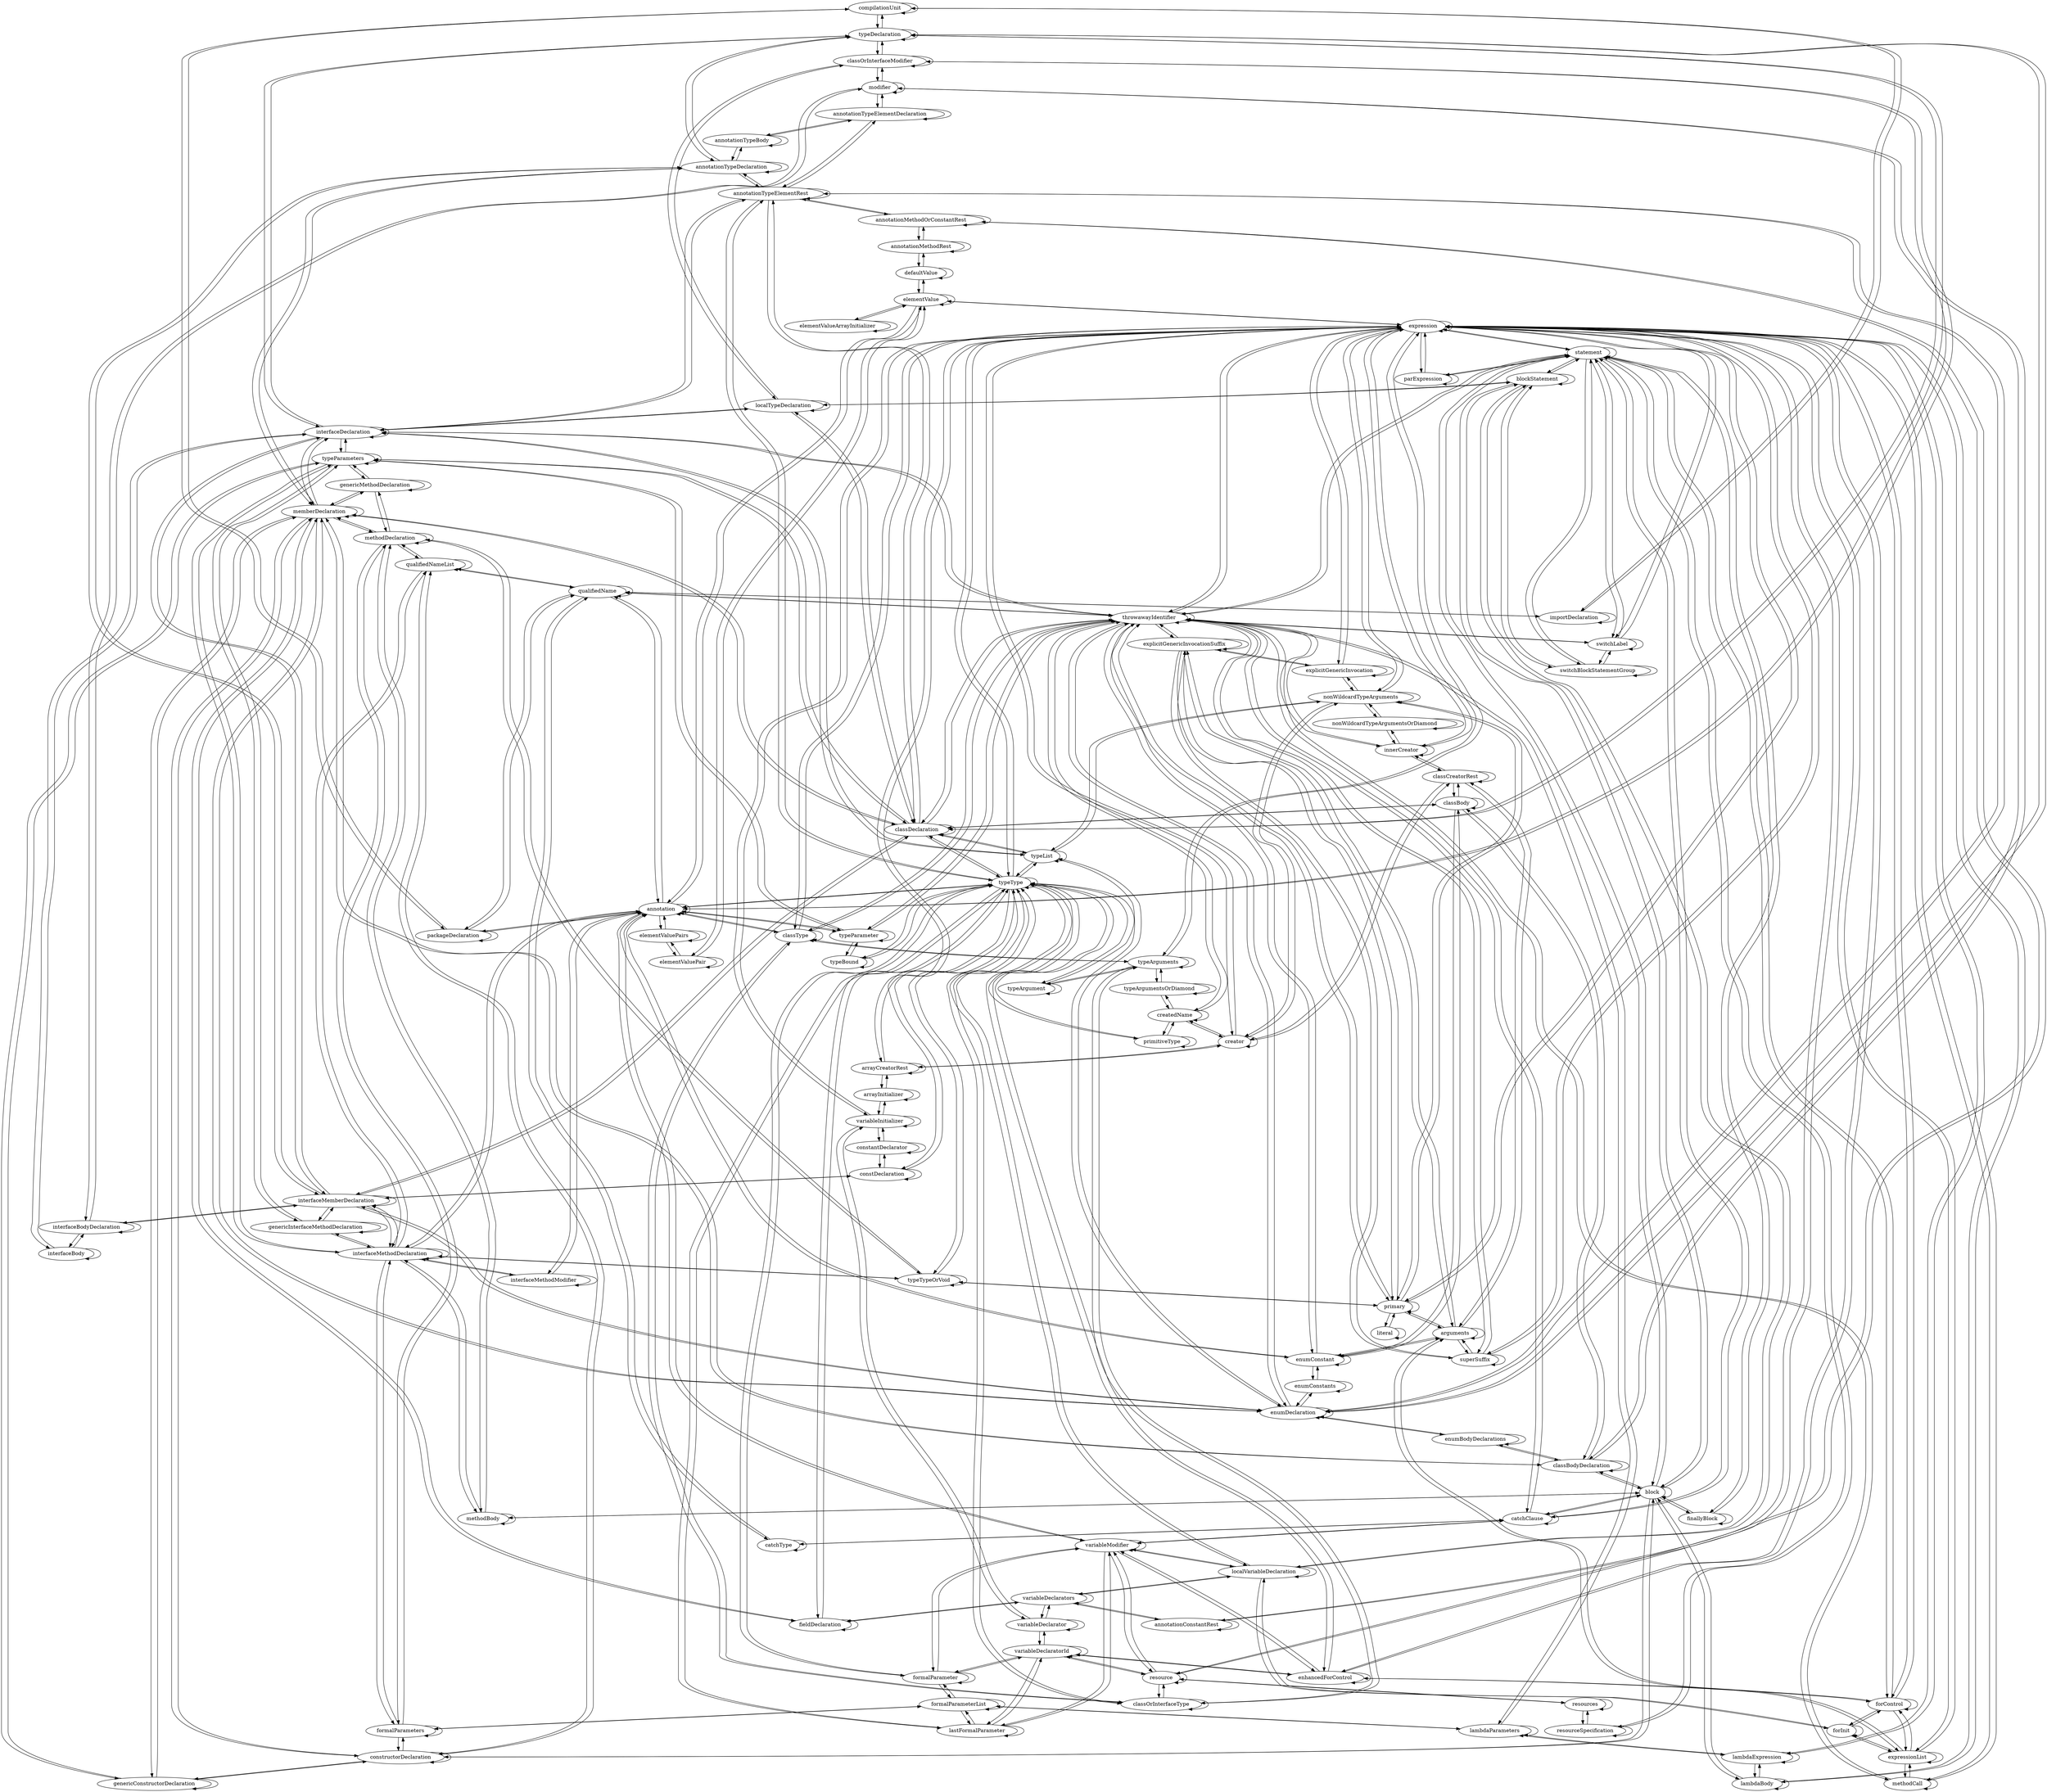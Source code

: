 digraph  {
0 [label=compilationUnit];
3 [label=typeDeclaration];
53 [label=annotationTypeDeclaration];
54 [label=annotationTypeBody];
19 [label=memberDeclaration];
28 [label=interfaceMemberDeclaration];
56 [label=annotationTypeElementRest];
55 [label=annotationTypeElementDeclaration];
27 [label=interfaceBodyDeclaration];
17 [label=interfaceBody];
15 [label=interfaceDeclaration];
64 [label=localTypeDeclaration];
62 [label=blockStatement];
61 [label=block];
72 [label=switchBlockStatementGroup];
65 [label=statement];
77 [label=parExpression];
80 [label=expression];
85 [label=classType];
102 [label=throwawayIdentifier];
7 [label=classDeclaration];
9 [label=typeParameter];
11 [label=enumDeclaration];
13 [label=enumConstant];
46 [label=qualifiedName];
66 [label=catchClause];
73 [label=switchLabel];
79 [label=methodCall];
82 [label=lambdaParameters];
84 [label=primary];
87 [label=createdName];
88 [label=innerCreator];
99 [label=superSuffix];
100 [label=explicitGenericInvocationSuffix];
101 [label=arguments];
90 [label=classCreatorRest];
91 [label=explicitGenericInvocation];
86 [label=creator];
37 [label=variableInitializer];
51 [label=elementValue];
71 [label=resource];
74 [label=forControl];
76 [label=enhancedForControl];
78 [label=expressionList];
83 [label=lambdaBody];
89 [label=arrayCreatorRest];
81 [label=lambdaExpression];
75 [label=forInit];
69 [label=resourceSpecification];
70 [label=resources];
39 [label=classOrInterfaceType];
96 [label=typeType];
10 [label=typeBound];
22 [label=typeTypeOrVoid];
26 [label=fieldDeclaration];
29 [label=constDeclaration];
40 [label=typeArgument];
44 [label=formalParameter];
45 [label=lastFormalParameter];
63 [label=localVariableDeclaration];
95 [label=typeList];
94 [label=nonWildcardTypeArguments];
93 [label=nonWildcardTypeArgumentsOrDiamond];
97 [label=primitiveType];
38 [label=arrayInitializer];
14 [label=enumBodyDeclarations];
18 [label=classBodyDeclaration];
24 [label=genericConstructorDeclaration];
8 [label=typeParameters];
48 [label=annotation];
25 [label=constructorDeclaration];
42 [label=formalParameters];
20 [label=methodDeclaration];
31 [label=interfaceMethodDeclaration];
21 [label=methodBody];
33 [label=genericInterfaceMethodDeclaration];
23 [label=genericMethodDeclaration];
68 [label=finallyBlock];
67 [label=catchType];
6 [label=variableModifier];
16 [label=classBody];
12 [label=enumConstants];
5 [label=classOrInterfaceModifier];
4 [label=modifier];
32 [label=interfaceMethodModifier];
41 [label=qualifiedNameList];
43 [label=formalParameterList];
98 [label=typeArguments];
36 [label=variableDeclaratorId];
35 [label=variableDeclarator];
34 [label=variableDeclarators];
59 [label=annotationConstantRest];
57 [label=annotationMethodOrConstantRest];
58 [label=annotationMethodRest];
60 [label=defaultValue];
52 [label=elementValueArrayInitializer];
92 [label=typeArgumentsOrDiamond];
30 [label=constantDeclarator];
50 [label=elementValuePair];
49 [label=elementValuePairs];
1 [label=packageDeclaration];
2 [label=importDeclaration];
47 [label=literal];
0 -> 0;
0 -> 3;
0 -> 2;
0 -> 1;
3 -> 3;
3 -> 0;
3 -> 53;
3 -> 15;
3 -> 11;
3 -> 7;
3 -> 5;
53 -> 53;
53 -> 54;
53 -> 3;
53 -> 19;
53 -> 28;
53 -> 56;
54 -> 54;
54 -> 53;
54 -> 55;
19 -> 19;
19 -> 11;
19 -> 7;
19 -> 53;
19 -> 15;
19 -> 24;
19 -> 25;
19 -> 26;
19 -> 23;
19 -> 20;
19 -> 18;
28 -> 28;
28 -> 27;
28 -> 11;
28 -> 7;
28 -> 53;
28 -> 15;
28 -> 33;
28 -> 31;
28 -> 29;
56 -> 56;
56 -> 55;
56 -> 53;
56 -> 11;
56 -> 15;
56 -> 7;
56 -> 96;
56 -> 57;
55 -> 55;
55 -> 54;
55 -> 56;
55 -> 4;
27 -> 27;
27 -> 17;
27 -> 28;
27 -> 4;
17 -> 17;
17 -> 15;
17 -> 27;
15 -> 15;
15 -> 3;
15 -> 19;
15 -> 28;
15 -> 56;
15 -> 64;
15 -> 17;
15 -> 102;
15 -> 95;
15 -> 8;
64 -> 64;
64 -> 62;
64 -> 15;
64 -> 7;
64 -> 5;
62 -> 62;
62 -> 61;
62 -> 72;
62 -> 64;
62 -> 65;
62 -> 63;
61 -> 61;
61 -> 18;
61 -> 21;
61 -> 25;
61 -> 65;
61 -> 66;
61 -> 68;
61 -> 83;
61 -> 62;
72 -> 72;
72 -> 65;
72 -> 73;
72 -> 62;
65 -> 65;
65 -> 62;
65 -> 77;
65 -> 102;
65 -> 80;
65 -> 69;
65 -> 68;
65 -> 66;
65 -> 61;
65 -> 74;
65 -> 73;
65 -> 72;
77 -> 77;
77 -> 80;
77 -> 65;
80 -> 80;
80 -> 85;
80 -> 37;
80 -> 51;
80 -> 65;
80 -> 71;
80 -> 73;
80 -> 74;
80 -> 76;
80 -> 77;
80 -> 78;
80 -> 83;
80 -> 84;
80 -> 89;
80 -> 88;
80 -> 102;
80 -> 98;
80 -> 96;
80 -> 91;
80 -> 99;
80 -> 94;
80 -> 79;
80 -> 81;
80 -> 86;
85 -> 85;
85 -> 102;
85 -> 80;
85 -> 98;
85 -> 48;
85 -> 39;
102 -> 102;
102 -> 7;
102 -> 9;
102 -> 11;
102 -> 13;
102 -> 15;
102 -> 46;
102 -> 65;
102 -> 66;
102 -> 73;
102 -> 79;
102 -> 80;
102 -> 82;
102 -> 84;
102 -> 85;
102 -> 87;
102 -> 88;
102 -> 99;
102 -> 100;
7 -> 7;
7 -> 102;
7 -> 3;
7 -> 19;
7 -> 28;
7 -> 56;
7 -> 64;
7 -> 16;
7 -> 96;
7 -> 95;
7 -> 8;
9 -> 9;
9 -> 102;
9 -> 48;
9 -> 8;
9 -> 10;
11 -> 11;
11 -> 3;
11 -> 19;
11 -> 28;
11 -> 56;
11 -> 14;
11 -> 102;
11 -> 12;
11 -> 95;
13 -> 13;
13 -> 12;
13 -> 102;
13 -> 48;
13 -> 16;
13 -> 101;
46 -> 46;
46 -> 102;
46 -> 1;
46 -> 2;
46 -> 41;
46 -> 48;
46 -> 67;
66 -> 66;
66 -> 65;
66 -> 67;
66 -> 6;
66 -> 61;
66 -> 102;
73 -> 73;
73 -> 65;
73 -> 72;
73 -> 102;
73 -> 80;
79 -> 79;
79 -> 80;
79 -> 78;
79 -> 102;
82 -> 82;
82 -> 102;
82 -> 81;
82 -> 43;
84 -> 84;
84 -> 101;
84 -> 100;
84 -> 80;
84 -> 94;
84 -> 22;
84 -> 102;
84 -> 47;
87 -> 87;
87 -> 97;
87 -> 86;
87 -> 102;
87 -> 92;
88 -> 88;
88 -> 80;
88 -> 90;
88 -> 102;
88 -> 93;
99 -> 99;
99 -> 80;
99 -> 100;
99 -> 102;
99 -> 101;
100 -> 101;
100 -> 100;
100 -> 84;
100 -> 91;
100 -> 102;
100 -> 99;
101 -> 101;
101 -> 13;
101 -> 84;
101 -> 90;
101 -> 99;
101 -> 100;
101 -> 78;
90 -> 90;
90 -> 86;
90 -> 88;
90 -> 101;
90 -> 16;
91 -> 91;
91 -> 80;
91 -> 100;
91 -> 94;
86 -> 86;
86 -> 80;
86 -> 87;
86 -> 90;
86 -> 89;
86 -> 94;
37 -> 37;
37 -> 80;
37 -> 38;
37 -> 30;
37 -> 35;
51 -> 51;
51 -> 52;
51 -> 48;
51 -> 80;
51 -> 50;
51 -> 60;
71 -> 71;
71 -> 39;
71 -> 80;
71 -> 36;
71 -> 6;
71 -> 70;
74 -> 74;
74 -> 80;
74 -> 65;
74 -> 75;
74 -> 76;
74 -> 78;
76 -> 76;
76 -> 96;
76 -> 6;
76 -> 36;
76 -> 80;
76 -> 74;
78 -> 78;
78 -> 74;
78 -> 75;
78 -> 79;
78 -> 101;
78 -> 80;
83 -> 83;
83 -> 81;
83 -> 61;
83 -> 80;
89 -> 89;
89 -> 86;
89 -> 80;
89 -> 38;
81 -> 81;
81 -> 80;
81 -> 83;
81 -> 82;
75 -> 75;
75 -> 74;
75 -> 78;
75 -> 63;
69 -> 69;
69 -> 70;
69 -> 65;
70 -> 70;
70 -> 71;
70 -> 69;
39 -> 39;
39 -> 71;
39 -> 85;
39 -> 96;
39 -> 98;
96 -> 96;
96 -> 7;
96 -> 10;
96 -> 22;
96 -> 26;
96 -> 29;
96 -> 40;
96 -> 44;
96 -> 45;
96 -> 56;
96 -> 63;
96 -> 76;
96 -> 80;
96 -> 95;
96 -> 97;
96 -> 39;
96 -> 48;
10 -> 10;
10 -> 9;
10 -> 96;
22 -> 22;
22 -> 96;
22 -> 20;
22 -> 31;
22 -> 84;
26 -> 26;
26 -> 96;
26 -> 19;
26 -> 34;
29 -> 29;
29 -> 96;
29 -> 30;
29 -> 28;
40 -> 40;
40 -> 96;
40 -> 98;
44 -> 44;
44 -> 96;
44 -> 6;
44 -> 43;
44 -> 36;
45 -> 45;
45 -> 96;
45 -> 6;
45 -> 43;
45 -> 36;
63 -> 63;
63 -> 96;
63 -> 6;
63 -> 62;
63 -> 75;
63 -> 34;
95 -> 95;
95 -> 7;
95 -> 11;
95 -> 15;
95 -> 94;
95 -> 96;
94 -> 94;
94 -> 80;
94 -> 84;
94 -> 86;
94 -> 91;
94 -> 93;
94 -> 95;
93 -> 93;
93 -> 88;
93 -> 94;
97 -> 97;
97 -> 87;
97 -> 96;
38 -> 38;
38 -> 37;
38 -> 89;
14 -> 14;
14 -> 11;
14 -> 18;
18 -> 18;
18 -> 19;
18 -> 14;
18 -> 16;
18 -> 4;
18 -> 61;
24 -> 24;
24 -> 8;
24 -> 19;
24 -> 25;
8 -> 8;
8 -> 9;
8 -> 7;
8 -> 15;
8 -> 23;
8 -> 24;
8 -> 31;
8 -> 33;
48 -> 48;
48 -> 46;
48 -> 1;
48 -> 5;
48 -> 6;
48 -> 9;
48 -> 13;
48 -> 31;
48 -> 32;
48 -> 51;
48 -> 85;
48 -> 96;
48 -> 49;
25 -> 25;
25 -> 42;
25 -> 19;
25 -> 24;
25 -> 61;
25 -> 41;
42 -> 42;
42 -> 20;
42 -> 25;
42 -> 31;
42 -> 43;
20 -> 20;
20 -> 19;
20 -> 23;
20 -> 21;
20 -> 41;
20 -> 22;
20 -> 42;
31 -> 31;
31 -> 21;
31 -> 28;
31 -> 33;
31 -> 8;
31 -> 22;
31 -> 32;
31 -> 41;
31 -> 42;
31 -> 48;
21 -> 21;
21 -> 20;
21 -> 31;
21 -> 61;
33 -> 33;
33 -> 28;
33 -> 8;
33 -> 31;
23 -> 23;
23 -> 19;
23 -> 8;
23 -> 20;
68 -> 68;
68 -> 65;
68 -> 61;
67 -> 67;
67 -> 46;
67 -> 66;
6 -> 6;
6 -> 48;
6 -> 44;
6 -> 45;
6 -> 63;
6 -> 66;
6 -> 71;
6 -> 76;
16 -> 16;
16 -> 7;
16 -> 13;
16 -> 90;
16 -> 18;
12 -> 12;
12 -> 11;
12 -> 13;
5 -> 5;
5 -> 3;
5 -> 4;
5 -> 64;
5 -> 48;
4 -> 4;
4 -> 18;
4 -> 27;
4 -> 55;
4 -> 5;
32 -> 32;
32 -> 31;
32 -> 48;
41 -> 41;
41 -> 46;
41 -> 20;
41 -> 25;
41 -> 31;
43 -> 43;
43 -> 45;
43 -> 44;
43 -> 42;
43 -> 82;
98 -> 98;
98 -> 40;
98 -> 39;
98 -> 80;
98 -> 85;
98 -> 92;
36 -> 36;
36 -> 35;
36 -> 44;
36 -> 45;
36 -> 71;
36 -> 76;
35 -> 35;
35 -> 34;
35 -> 36;
35 -> 37;
34 -> 34;
34 -> 26;
34 -> 59;
34 -> 63;
34 -> 35;
59 -> 59;
59 -> 57;
59 -> 34;
57 -> 57;
57 -> 56;
57 -> 59;
57 -> 58;
58 -> 58;
58 -> 57;
58 -> 60;
60 -> 60;
60 -> 51;
60 -> 58;
52 -> 52;
52 -> 51;
92 -> 92;
92 -> 87;
92 -> 98;
30 -> 30;
30 -> 37;
30 -> 29;
50 -> 50;
50 -> 49;
50 -> 51;
49 -> 49;
49 -> 48;
49 -> 50;
1 -> 1;
1 -> 46;
1 -> 48;
1 -> 0;
2 -> 2;
2 -> 0;
2 -> 46;
47 -> 47;
47 -> 84;
}

